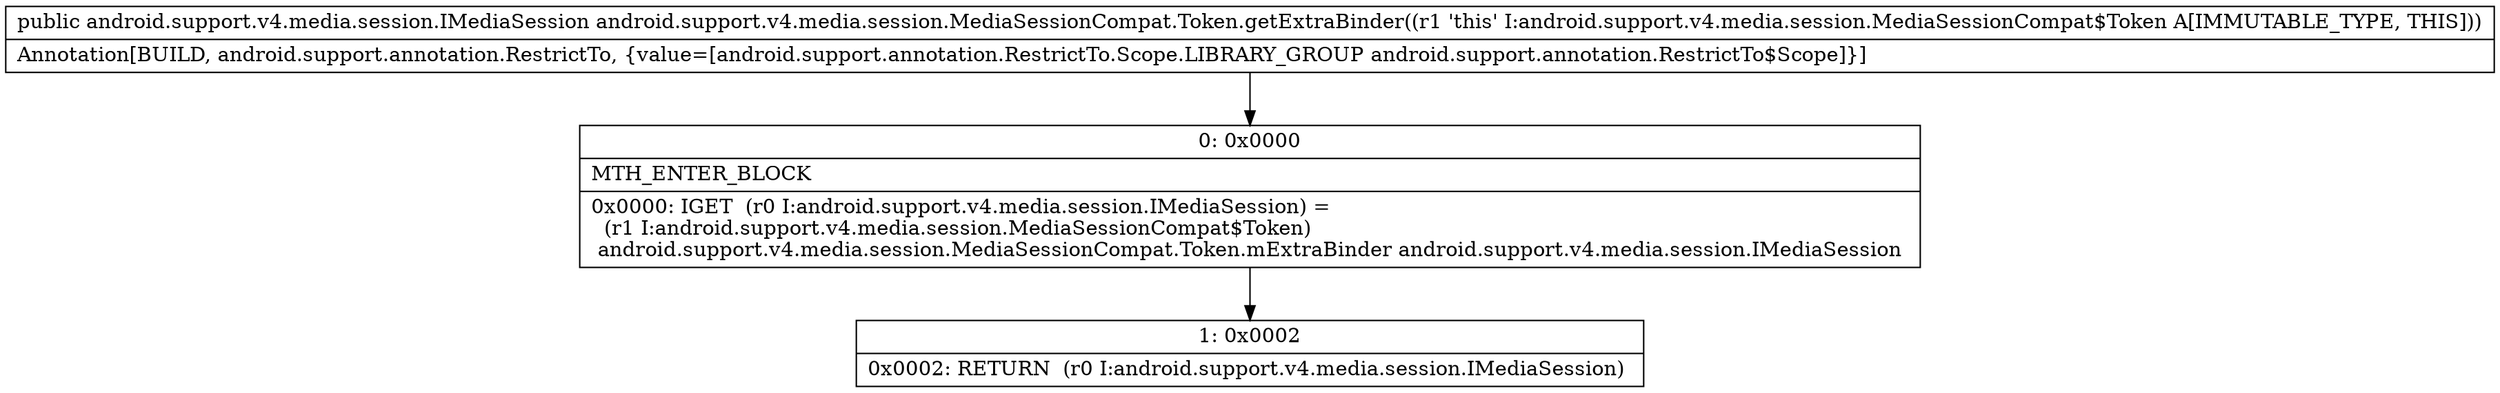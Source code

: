 digraph "CFG forandroid.support.v4.media.session.MediaSessionCompat.Token.getExtraBinder()Landroid\/support\/v4\/media\/session\/IMediaSession;" {
Node_0 [shape=record,label="{0\:\ 0x0000|MTH_ENTER_BLOCK\l|0x0000: IGET  (r0 I:android.support.v4.media.session.IMediaSession) = \l  (r1 I:android.support.v4.media.session.MediaSessionCompat$Token)\l android.support.v4.media.session.MediaSessionCompat.Token.mExtraBinder android.support.v4.media.session.IMediaSession \l}"];
Node_1 [shape=record,label="{1\:\ 0x0002|0x0002: RETURN  (r0 I:android.support.v4.media.session.IMediaSession) \l}"];
MethodNode[shape=record,label="{public android.support.v4.media.session.IMediaSession android.support.v4.media.session.MediaSessionCompat.Token.getExtraBinder((r1 'this' I:android.support.v4.media.session.MediaSessionCompat$Token A[IMMUTABLE_TYPE, THIS]))  | Annotation[BUILD, android.support.annotation.RestrictTo, \{value=[android.support.annotation.RestrictTo.Scope.LIBRARY_GROUP android.support.annotation.RestrictTo$Scope]\}]\l}"];
MethodNode -> Node_0;
Node_0 -> Node_1;
}

